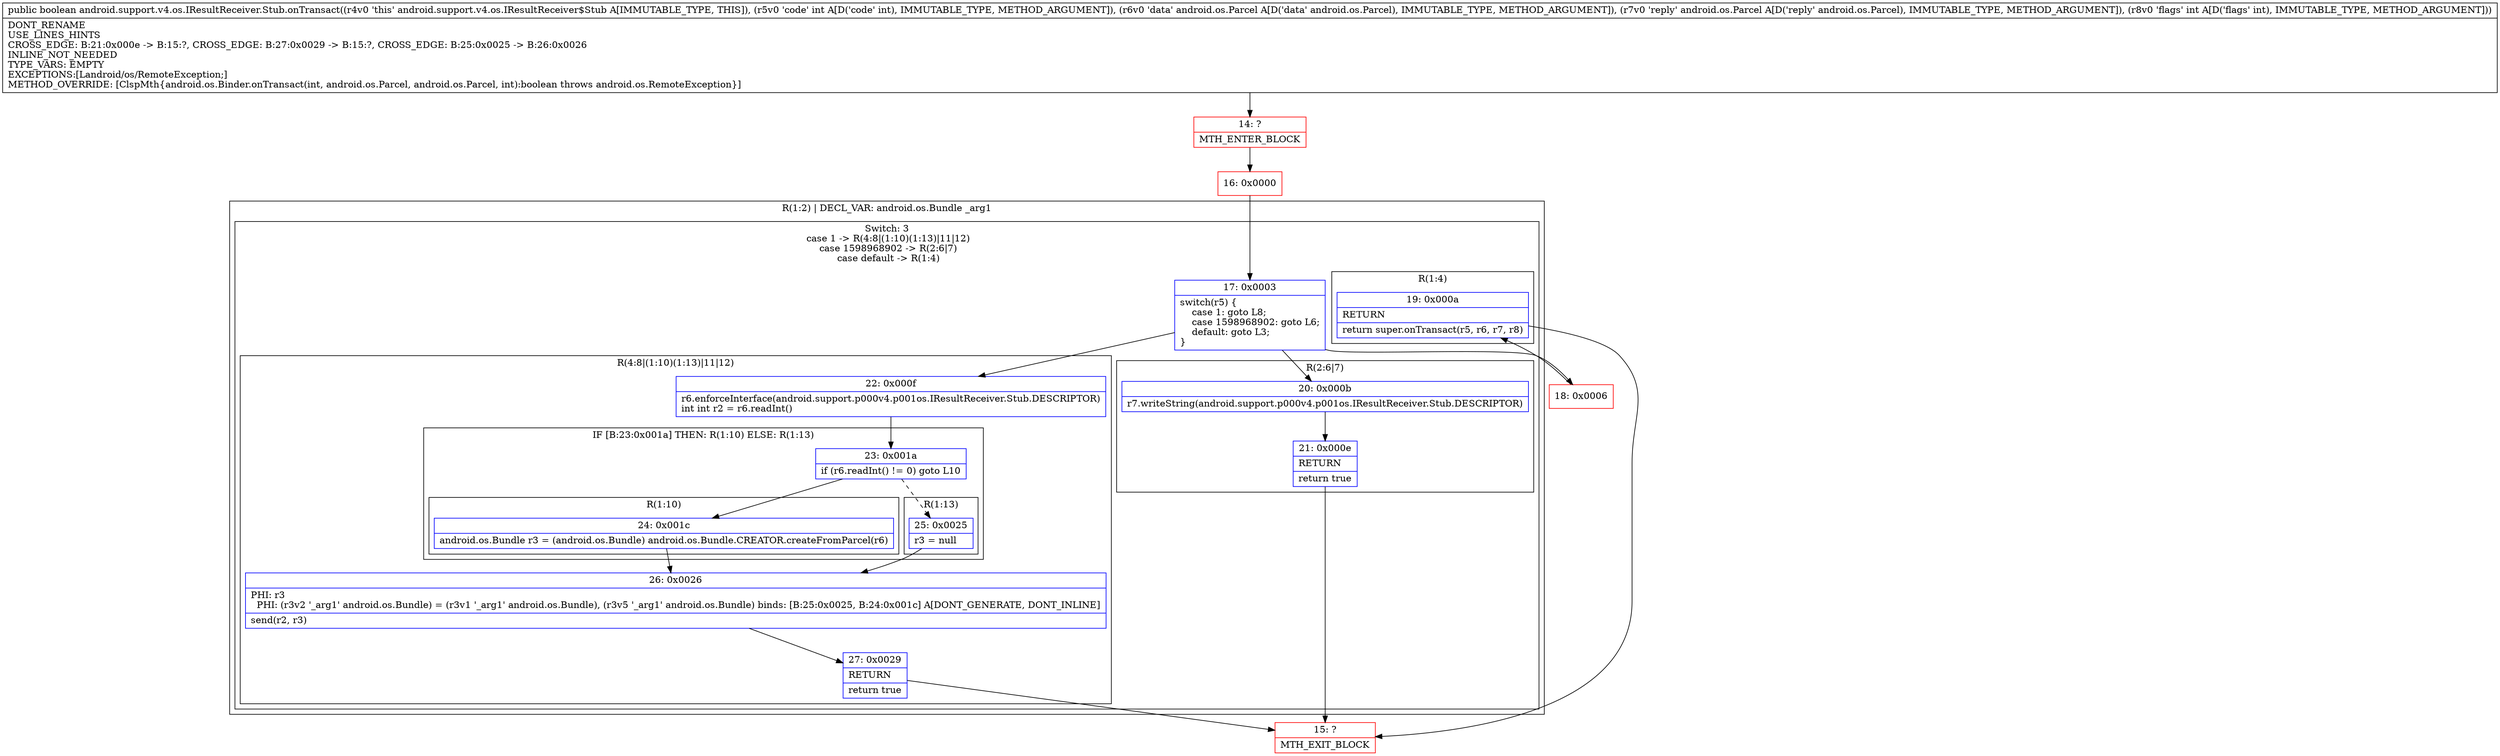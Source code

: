 digraph "CFG forandroid.support.v4.os.IResultReceiver.Stub.onTransact(ILandroid\/os\/Parcel;Landroid\/os\/Parcel;I)Z" {
subgraph cluster_Region_1319713200 {
label = "R(1:2) | DECL_VAR: android.os.Bundle _arg1\l";
node [shape=record,color=blue];
subgraph cluster_SwitchRegion_1110899812 {
label = "Switch: 3
 case 1 -> R(4:8|(1:10)(1:13)|11|12)
 case 1598968902 -> R(2:6|7)
 case default -> R(1:4)";
node [shape=record,color=blue];
Node_17 [shape=record,label="{17\:\ 0x0003|switch(r5) \{\l    case 1: goto L8;\l    case 1598968902: goto L6;\l    default: goto L3;\l\}\l}"];
subgraph cluster_Region_2069296387 {
label = "R(4:8|(1:10)(1:13)|11|12)";
node [shape=record,color=blue];
Node_22 [shape=record,label="{22\:\ 0x000f|r6.enforceInterface(android.support.p000v4.p001os.IResultReceiver.Stub.DESCRIPTOR)\lint int r2 = r6.readInt()\l}"];
subgraph cluster_IfRegion_2102205838 {
label = "IF [B:23:0x001a] THEN: R(1:10) ELSE: R(1:13)";
node [shape=record,color=blue];
Node_23 [shape=record,label="{23\:\ 0x001a|if (r6.readInt() != 0) goto L10\l}"];
subgraph cluster_Region_1873114559 {
label = "R(1:10)";
node [shape=record,color=blue];
Node_24 [shape=record,label="{24\:\ 0x001c|android.os.Bundle r3 = (android.os.Bundle) android.os.Bundle.CREATOR.createFromParcel(r6)\l}"];
}
subgraph cluster_Region_679985303 {
label = "R(1:13)";
node [shape=record,color=blue];
Node_25 [shape=record,label="{25\:\ 0x0025|r3 = null\l}"];
}
}
Node_26 [shape=record,label="{26\:\ 0x0026|PHI: r3 \l  PHI: (r3v2 '_arg1' android.os.Bundle) = (r3v1 '_arg1' android.os.Bundle), (r3v5 '_arg1' android.os.Bundle) binds: [B:25:0x0025, B:24:0x001c] A[DONT_GENERATE, DONT_INLINE]\l|send(r2, r3)\l}"];
Node_27 [shape=record,label="{27\:\ 0x0029|RETURN\l|return true\l}"];
}
subgraph cluster_Region_1587807260 {
label = "R(2:6|7)";
node [shape=record,color=blue];
Node_20 [shape=record,label="{20\:\ 0x000b|r7.writeString(android.support.p000v4.p001os.IResultReceiver.Stub.DESCRIPTOR)\l}"];
Node_21 [shape=record,label="{21\:\ 0x000e|RETURN\l|return true\l}"];
}
subgraph cluster_Region_1506267841 {
label = "R(1:4)";
node [shape=record,color=blue];
Node_19 [shape=record,label="{19\:\ 0x000a|RETURN\l|return super.onTransact(r5, r6, r7, r8)\l}"];
}
}
}
Node_14 [shape=record,color=red,label="{14\:\ ?|MTH_ENTER_BLOCK\l}"];
Node_16 [shape=record,color=red,label="{16\:\ 0x0000}"];
Node_18 [shape=record,color=red,label="{18\:\ 0x0006}"];
Node_15 [shape=record,color=red,label="{15\:\ ?|MTH_EXIT_BLOCK\l}"];
MethodNode[shape=record,label="{public boolean android.support.v4.os.IResultReceiver.Stub.onTransact((r4v0 'this' android.support.v4.os.IResultReceiver$Stub A[IMMUTABLE_TYPE, THIS]), (r5v0 'code' int A[D('code' int), IMMUTABLE_TYPE, METHOD_ARGUMENT]), (r6v0 'data' android.os.Parcel A[D('data' android.os.Parcel), IMMUTABLE_TYPE, METHOD_ARGUMENT]), (r7v0 'reply' android.os.Parcel A[D('reply' android.os.Parcel), IMMUTABLE_TYPE, METHOD_ARGUMENT]), (r8v0 'flags' int A[D('flags' int), IMMUTABLE_TYPE, METHOD_ARGUMENT]))  | DONT_RENAME\lUSE_LINES_HINTS\lCROSS_EDGE: B:21:0x000e \-\> B:15:?, CROSS_EDGE: B:27:0x0029 \-\> B:15:?, CROSS_EDGE: B:25:0x0025 \-\> B:26:0x0026\lINLINE_NOT_NEEDED\lTYPE_VARS: EMPTY\lEXCEPTIONS:[Landroid\/os\/RemoteException;]\lMETHOD_OVERRIDE: [ClspMth\{android.os.Binder.onTransact(int, android.os.Parcel, android.os.Parcel, int):boolean throws android.os.RemoteException\}]\l}"];
MethodNode -> Node_14;Node_17 -> Node_18;
Node_17 -> Node_20;
Node_17 -> Node_22;
Node_22 -> Node_23;
Node_23 -> Node_24;
Node_23 -> Node_25[style=dashed];
Node_24 -> Node_26;
Node_25 -> Node_26;
Node_26 -> Node_27;
Node_27 -> Node_15;
Node_20 -> Node_21;
Node_21 -> Node_15;
Node_19 -> Node_15;
Node_14 -> Node_16;
Node_16 -> Node_17;
Node_18 -> Node_19;
}


